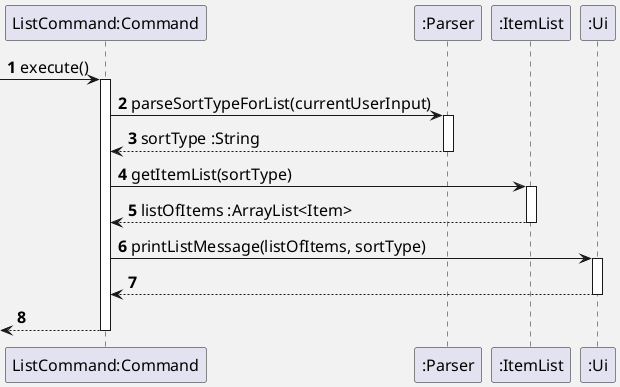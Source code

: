 @startuml
'https://plantuml.com/class-diagram

skinparam backgroundColor #f2f2f2
skinparam defaultFontSize 16

autonumber

-> "ListCommand:Command": execute()
activate "ListCommand:Command"

"ListCommand:Command" -> ":Parser": parseSortTypeForList(currentUserInput)
activate ":Parser"
"ListCommand:Command" <-- ":Parser": sortType :String
deactivate ":Parser"
"ListCommand:Command" -> ":ItemList": getItemList(sortType)
activate ":ItemList"
"ListCommand:Command" <--":ItemList": listOfItems :ArrayList<Item>
deactivate ":ItemList"
"ListCommand:Command" -> ":Ui": printListMessage(listOfItems, sortType)
activate ":Ui"
"ListCommand:Command" <-- ":Ui"
deactivate ":Ui"

<-- "ListCommand:Command"
deactivate "ListCommand:Command"

@enduml